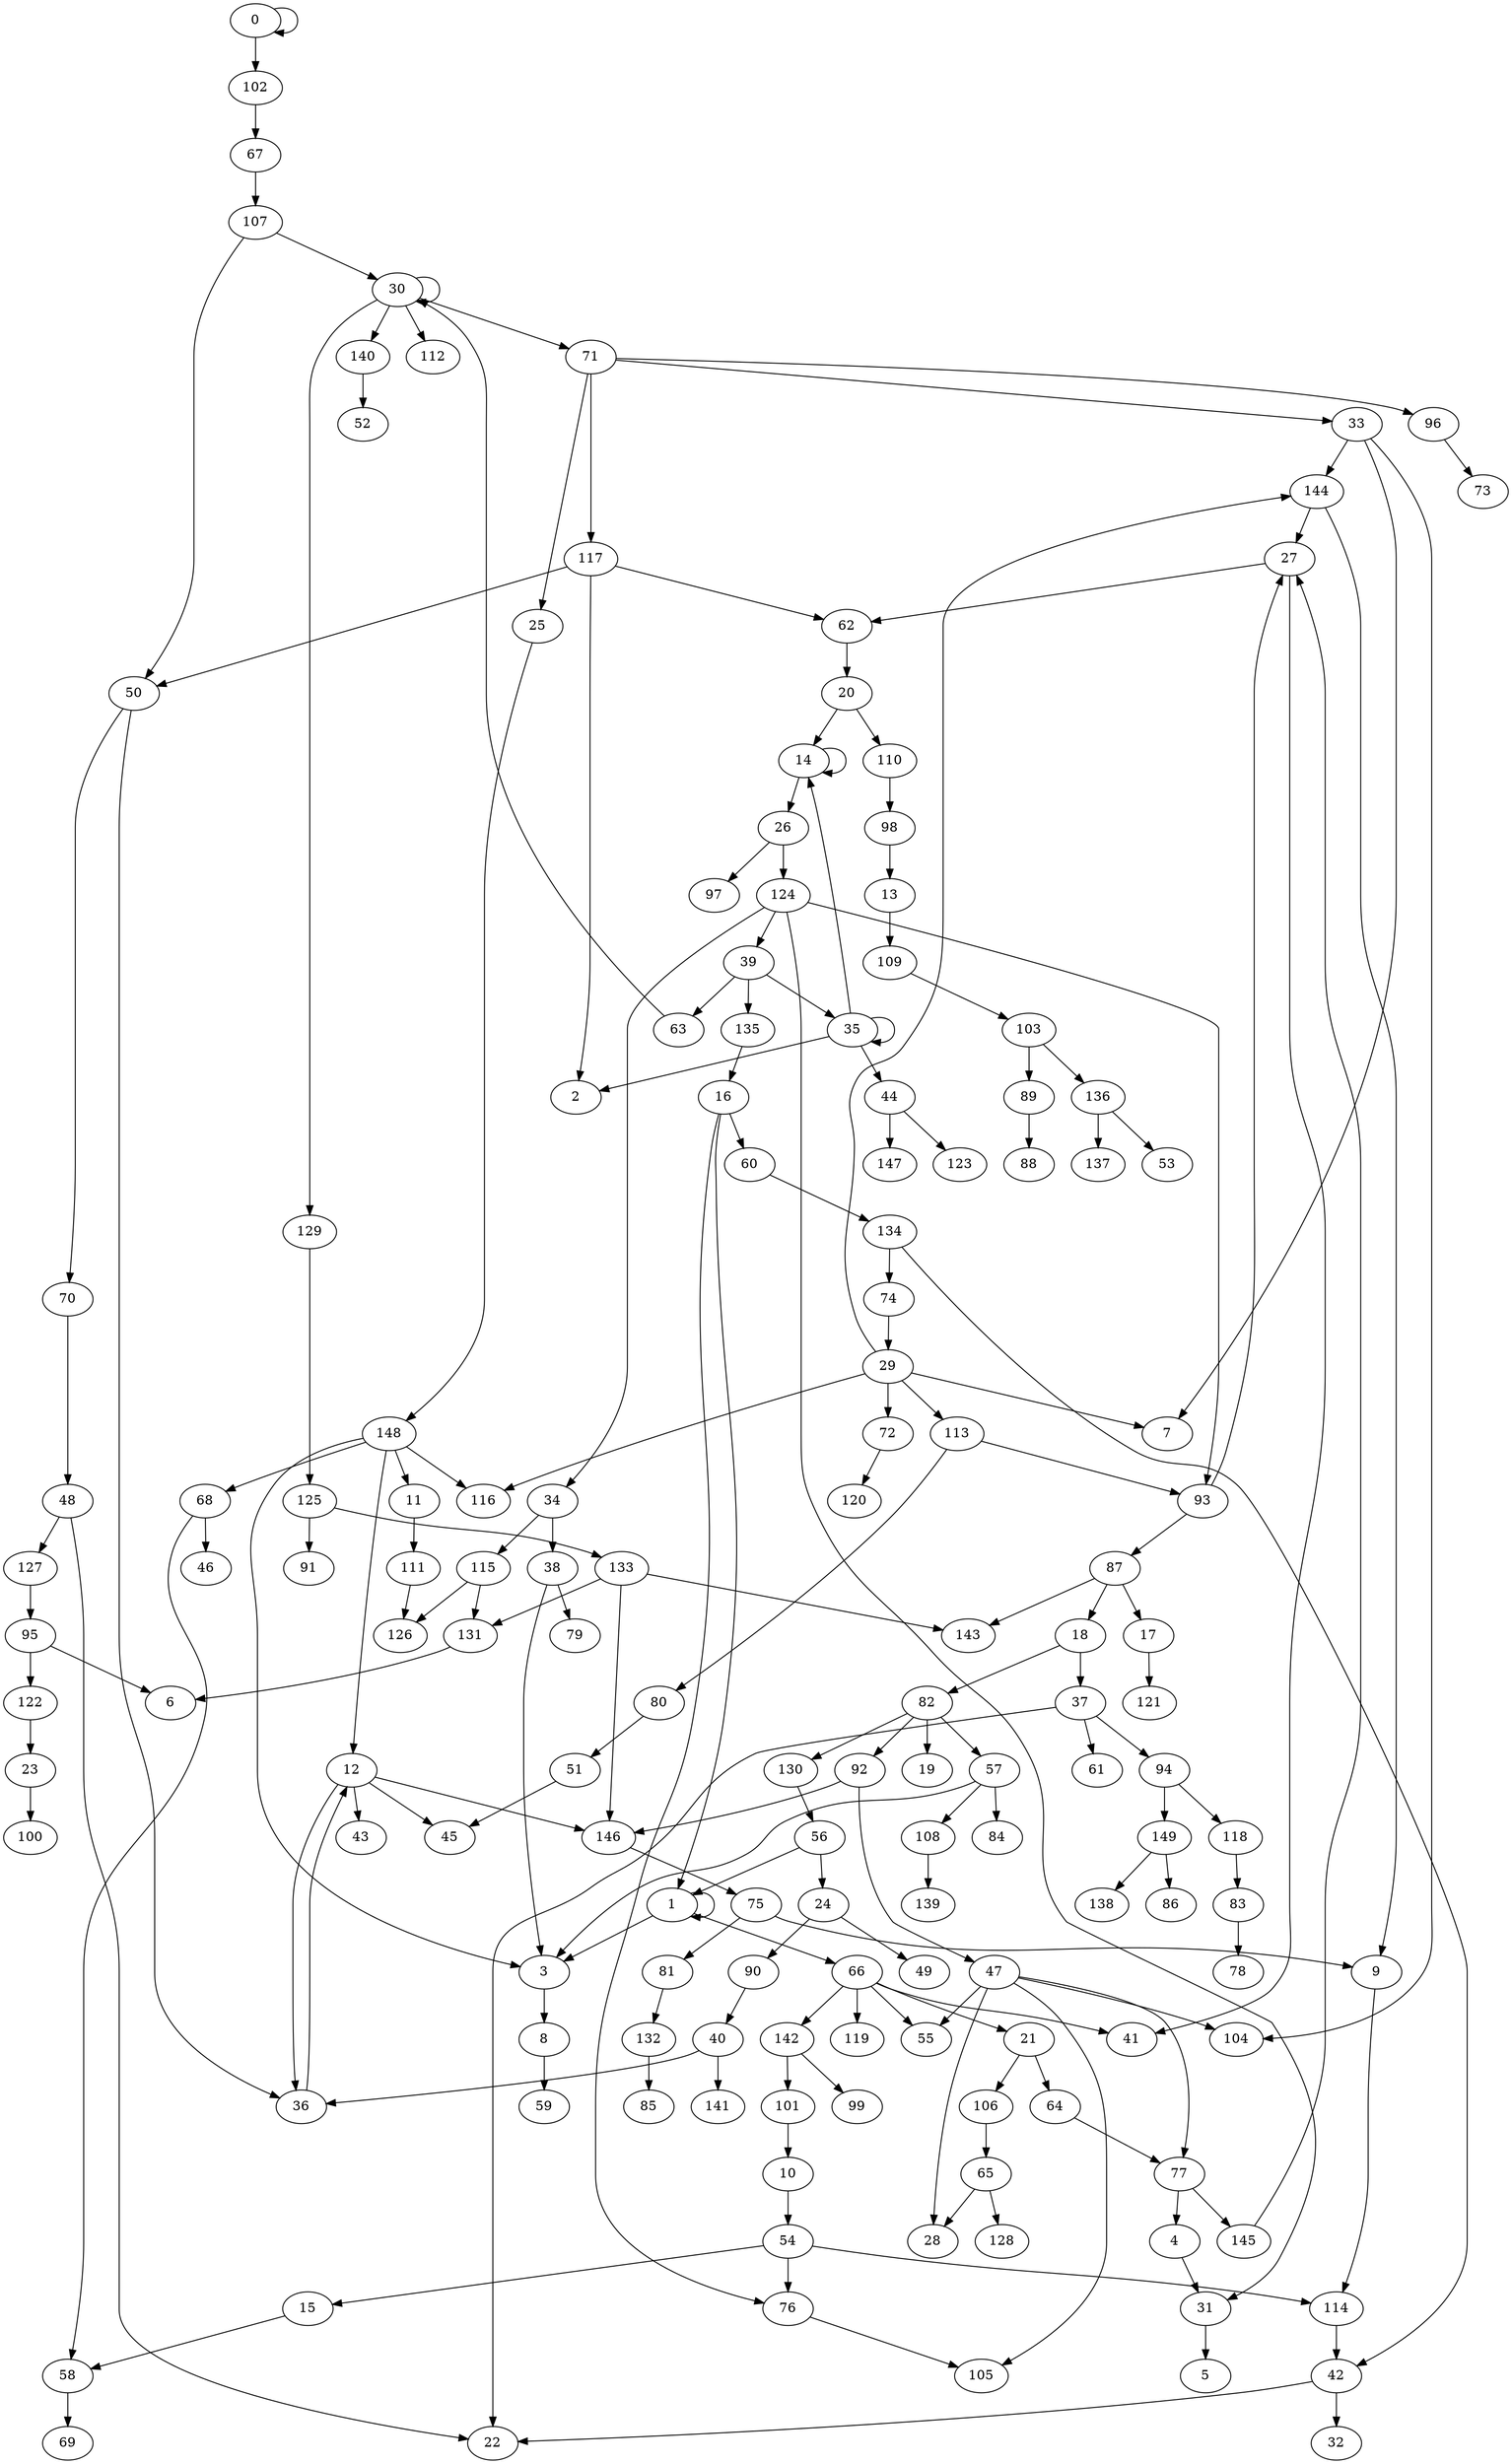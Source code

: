 digraph {
	graph [bb="0,0,1451.3,2628"];
	node [label="\N"];
	0	[height=0.5,
		pos="280,2610",
		width=0.75];
	0 -> 0	[pos="e,299.9,2597.6 299.9,2622.4 312.69,2625.7 325,2621.5 325,2610 325,2601.6 318.5,2597.1 310.04,2596.6"];
	102	[height=0.5,
		pos="280,2538",
		width=0.75];
	0 -> 102	[pos="e,280,2556.1 280,2591.7 280,2584 280,2574.7 280,2566.1"];
	1	[height=0.5,
		pos="789,594",
		width=0.75];
	1 -> 1	[pos="e,808.9,581.57 808.9,606.43 821.69,609.68 834,605.53 834,594 834,585.62 827.5,581.14 819.04,580.56"];
	3	[height=0.5,
		pos="626,522",
		width=0.75];
	1 -> 3	[pos="e,648.05,532.47 766.68,583.41 738.39,571.27 689.47,550.25 657.42,536.49"];
	66	[height=0.5,
		pos="879,522",
		width=0.75];
	1 -> 66	[pos="e,862.15,536.11 805.93,579.83 819.5,569.27 838.76,554.3 854.09,542.37"];
	2	[height=0.5,
		pos="719,1458",
		width=0.75];
	8	[height=0.5,
		pos="625,450",
		width=0.75];
	3 -> 8	[pos="e,625.24,468.1 625.75,503.7 625.64,495.98 625.51,486.71 625.39,478.11"];
	4	[height=0.5,
		pos="1323,234",
		width=0.75];
	31	[height=0.5,
		pos="1331,162",
		width=0.75];
	4 -> 31	[pos="e,1329,180.1 1325,215.7 1325.9,207.98 1326.9,198.71 1327.9,190.11"];
	5	[height=0.5,
		pos="1331,90",
		width=0.75];
	6	[height=0.5,
		pos="237,810",
		width=0.75];
	7	[height=0.5,
		pos="838,1098",
		width=0.75];
	59	[height=0.5,
		pos="625,378",
		width=0.75];
	8 -> 59	[pos="e,625,396.1 625,431.7 625,423.98 625,414.71 625,406.11"];
	9	[height=0.5,
		pos="420,522",
		width=0.75];
	114	[height=0.5,
		pos="530,162",
		width=0.75];
	9 -> 114	[pos="e,512.41,175.7 421.78,503.97 424.4,477.34 429,424.21 429,379 429,379 429,379 429,305 429,253.01 474.51,206.84 504.43,182.09"];
	10	[height=0.5,
		pos="807,306",
		width=0.75];
	54	[height=0.5,
		pos="807,234",
		width=0.75];
	10 -> 54	[pos="e,807,252.1 807,287.7 807,279.98 807,270.71 807,262.11"];
	11	[height=0.5,
		pos="461,1026",
		width=0.75];
	111	[height=0.5,
		pos="461,954",
		width=0.75];
	11 -> 111	[pos="e,461,972.1 461,1007.7 461,999.98 461,990.71 461,982.11"];
	12	[height=0.5,
		pos="202,738",
		width=0.75];
	36	[height=0.5,
		pos="157,378",
		width=0.75];
	12 -> 36	[pos="e,151.34,395.61 188.46,722.15 172.01,696.84 148,643.36 148,595 148,595 148,595 148,521 148,480.78 148,434.15 150.33,405.61"];
	43	[height=0.5,
		pos="221,666",
		width=0.75];
	12 -> 43	[pos="e,216.44,683.79 206.6,720.05 208.75,712.14 211.35,702.54 213.76,693.69"];
	45	[height=0.5,
		pos="293,666",
		width=0.75];
	12 -> 45	[pos="e,275.96,680.11 219.12,723.83 232.84,713.27 252.31,698.3 267.82,686.37"];
	146	[height=0.5,
		pos="365,666",
		width=0.75];
	12 -> 146	[pos="e,343.75,677.23 224.62,727.93 250.12,717.61 292.76,700.11 329,684 330.8,683.2 332.65,682.37 334.5,681.52"];
	13	[height=0.5,
		pos="482,1674",
		width=0.75];
	109	[height=0.5,
		pos="482,1602",
		width=0.75];
	13 -> 109	[pos="e,482,1620.1 482,1655.7 482,1648 482,1638.7 482,1630.1"];
	14	[height=0.5,
		pos="821,1818",
		width=0.75];
	14 -> 14	[pos="e,840.9,1805.6 840.9,1830.4 853.69,1833.7 866,1829.5 866,1818 866,1809.6 859.5,1805.1 851.04,1804.6"];
	26	[height=0.5,
		pos="876,1746",
		width=0.75];
	14 -> 26	[pos="e,864.09,1762.2 832.93,1801.8 840.21,1792.5 849.66,1780.5 857.85,1770.1"];
	15	[height=0.5,
		pos="1213,162",
		width=0.75];
	58	[height=0.5,
		pos="1236,90",
		width=0.75];
	15 -> 58	[pos="e,1230.5,107.79 1218.6,144.05 1221.2,136.06 1224.4,126.33 1227.3,117.4"];
	16	[height=0.5,
		pos="802,1458",
		width=0.75];
	16 -> 1	[pos="e,781.89,611.45 806.86,1440.2 820.81,1390.9 860.8,1242.4 874,1116 891.44,948.94 789.69,921.14 759,756 750.14,708.33 766.4,652.72 \
778.24,620.91"];
	60	[height=0.5,
		pos="677,1386",
		width=0.75];
	16 -> 60	[pos="e,697.03,1398.2 781.92,1445.8 761.32,1434.2 729.1,1416.2 705.79,1403.1"];
	76	[height=0.5,
		pos="807,162",
		width=0.75];
	16 -> 76	[pos="e,786.31,173.76 798.25,1440 792.71,1413.5 783,1360.5 783,1315 783,1315 783,1315 783,1169 783,1128.6 787.4,1117.7 802,1080 808.68,\
1062.7 818.17,1061.9 823,1044 827.18,1028.6 825.56,1023.8 823,1008 809.49,924.76 784.05,909.66 763,828 712.35,631.49 680,581.94 \
680,379 680,379 680,379 680,305 680,246.92 739.77,201.7 777.3,179.03"];
	17	[height=0.5,
		pos="1100,882",
		width=0.75];
	121	[height=0.5,
		pos="1100,810",
		width=0.75];
	17 -> 121	[pos="e,1100,828.1 1100,863.7 1100,855.98 1100,846.71 1100,838.11"];
	18	[height=0.5,
		pos="1028,882",
		width=0.75];
	37	[height=0.5,
		pos="1028,810",
		width=0.75];
	18 -> 37	[pos="e,1028,828.1 1028,863.7 1028,855.98 1028,846.71 1028,838.11"];
	82	[height=0.5,
		pos="939,810",
		width=0.75];
	18 -> 82	[pos="e,955.97,824.35 1011.3,867.83 997.92,857.34 979.04,842.49 963.92,830.6"];
	19	[height=0.5,
		pos="867,738",
		width=0.75];
	20	[height=0.5,
		pos="715,1890",
		width=0.75];
	20 -> 14	[pos="e,802.39,1831.3 733.46,1876.8 750.16,1865.8 774.95,1849.4 793.89,1836.9"];
	110	[height=0.5,
		pos="482,1818",
		width=0.75];
	20 -> 110	[pos="e,506.28,1826.3 690.94,1881.8 649.35,1869.3 563.87,1843.6 516.14,1829.3"];
	21	[height=0.5,
		pos="951,450",
		width=0.75];
	64	[height=0.5,
		pos="1077,378",
		width=0.75];
	21 -> 64	[pos="e,1056.8,390.22 971.24,437.75 992,426.22 1024.5,408.18 1048,395.12"];
	106	[height=0.5,
		pos="969,378",
		width=0.75];
	21 -> 106	[pos="e,964.68,395.79 955.36,432.05 957.39,424.14 959.86,414.54 962.14,405.69"];
	22	[height=0.5,
		pos="429,18",
		width=0.75];
	23	[height=0.5,
		pos="55,738",
		width=0.75];
	100	[height=0.5,
		pos="55,666",
		width=0.75];
	23 -> 100	[pos="e,55,684.1 55,719.7 55,711.98 55,702.71 55,694.11"];
	24	[height=0.5,
		pos="879,594",
		width=0.75];
	49	[height=0.5,
		pos="951,522",
		width=0.75];
	24 -> 49	[pos="e,936.2,537.38 893.57,578.83 903.75,568.94 917.52,555.55 929.03,544.36"];
	90	[height=0.5,
		pos="777,522",
		width=0.75];
	24 -> 90	[pos="e,795.08,535.41 860.76,580.49 844.81,569.54 821.43,553.49 803.43,541.14"];
	25	[height=0.5,
		pos="491,1962",
		width=0.75];
	148	[height=0.5,
		pos="470,1098",
		width=0.75];
	25 -> 148	[pos="e,484.3,1113.8 501.6,1945.2 517.59,1919.7 546,1867.6 546,1819 546,1819 546,1819 546,1241 546,1194.1 513.4,1147.7 490.91,1121.3"];
	97	[height=0.5,
		pos="876,1674",
		width=0.75];
	26 -> 97	[pos="e,876,1692.1 876,1727.7 876,1720 876,1710.7 876,1702.1"];
	124	[height=0.5,
		pos="948,1674",
		width=0.75];
	26 -> 124	[pos="e,933.2,1689.4 890.57,1730.8 900.75,1720.9 914.52,1707.5 926.03,1696.4"];
	27	[height=0.5,
		pos="1210,2034",
		width=0.75];
	41	[height=0.5,
		pos="1095,450",
		width=0.75];
	27 -> 41	[pos="e,1121.8,452.7 1224.3,2018.2 1246.3,1993.9 1286,1942.7 1286,1891 1286,1891 1286,1891 1286,809 1286,740.49 1284.3,557.08 1241,504 \
1214.3,471.25 1165.5,458.73 1131.7,453.95"];
	62	[height=0.5,
		pos="715,1962",
		width=0.75];
	27 -> 62	[pos="e,741.2,1966.7 1183.7,2029.3 1101.1,2017.6 846.21,1981.6 751.19,1968.1"];
	28	[height=0.5,
		pos="1112,234",
		width=0.75];
	29	[height=0.5,
		pos="702,1170",
		width=0.75];
	29 -> 7	[pos="e,817.15,1109.7 722.66,1158.4 745.42,1146.7 782.24,1127.7 808.15,1114.4"];
	72	[height=0.5,
		pos="728,1098",
		width=0.75];
	29 -> 72	[pos="e,721.7,1116 708.16,1152.4 711.16,1144.3 714.84,1134.4 718.21,1125.4"];
	113	[height=0.5,
		pos="656,1098",
		width=0.75];
	29 -> 113	[pos="e,666.4,1114.8 691.56,1153.1 685.8,1144.3 678.52,1133.3 672.04,1123.4"];
	116	[height=0.5,
		pos="533,1026",
		width=0.75];
	29 -> 116	[pos="e,545.94,1042.2 681.93,1157.7 664.79,1147.7 639.82,1132.2 620,1116 594.97,1095.5 569.48,1068.6 552.62,1049.7"];
	144	[height=0.5,
		pos="861,2106",
		width=0.75];
	29 -> 144	[pos="e,854.44,2088.4 707.06,1187.8 718.01,1227 740.78,1327.3 713,1404 705.91,1423.6 690.09,1420.4 683,1440 677.55,1455 680.8,1460.2 683,\
1476 716.35,1716.3 818.16,1994 850.81,2079"];
	30	[height=0.5,
		pos="396,2322",
		width=0.75];
	30 -> 30	[pos="e,415.9,2309.6 415.9,2334.4 428.69,2337.7 441,2333.5 441,2322 441,2313.6 434.5,2309.1 426.04,2308.6"];
	71	[height=0.5,
		pos="677,2250",
		width=0.75];
	30 -> 71	[pos="e,652.12,2257.2 420.94,2314.8 471.24,2302.3 584.96,2273.9 642.41,2259.6"];
	112	[height=0.5,
		pos="432,2250",
		width=0.75];
	30 -> 112	[pos="e,423.7,2267.1 404.35,2304.8 408.71,2296.3 414.15,2285.7 419.04,2276.2"];
	129	[height=0.5,
		pos="237,1314",
		width=0.75];
	30 -> 129	[pos="e,238.78,1332 373.22,2312 331.26,2293.8 246,2248.2 246,2179 246,2179 246,2179 246,1457 246,1416.9 242.38,1370.6 239.74,1342"];
	140	[height=0.5,
		pos="360,2250",
		width=0.75];
	30 -> 140	[pos="e,368.3,2267.1 387.65,2304.8 383.29,2296.3 377.85,2285.7 372.96,2276.2"];
	31 -> 5	[pos="e,1331,108.1 1331,143.7 1331,135.98 1331,126.71 1331,118.11"];
	32	[height=0.5,
		pos="501,18",
		width=0.75];
	33	[height=0.5,
		pos="935,2178",
		width=0.75];
	33 -> 7	[pos="e,862.07,1106.7 948.73,2162.1 969.88,2137.6 1008,2086.3 1008,2035 1008,2035 1008,2035 1008,1529 1008,1433.9 1006,1410.1 1006,1315 \
1006,1315 1006,1315 1006,1241 1006,1171.3 920.68,1128.8 871.65,1110.2"];
	104	[height=0.5,
		pos="1281,450",
		width=0.75];
	33 -> 104	[pos="e,1285.2,468.25 961.39,2174.1 1054.5,2163 1362,2119.9 1362,2035 1362,2035 1362,2035 1362,1025 1362,812.41 1306.8,559.83 1287.6,478.01"];
	33 -> 144	[pos="e,875.95,2121.1 920.02,2162.8 909.49,2152.9 895.22,2139.4 883.34,2128.1"];
	34	[height=0.5,
		pos="605,1026",
		width=0.75];
	38	[height=0.5,
		pos="643,954",
		width=0.75];
	34 -> 38	[pos="e,634.23,971.15 613.81,1008.8 618.42,1000.3 624.16,989.71 629.32,980.2"];
	115	[height=0.5,
		pos="533,954",
		width=0.75];
	34 -> 115	[pos="e,547.8,969.38 590.43,1010.8 580.25,1000.9 566.48,987.55 554.97,976.36"];
	35	[height=0.5,
		pos="825,1530",
		width=0.75];
	35 -> 2	[pos="e,737.61,1471.3 806.54,1516.8 789.84,1505.8 765.05,1489.4 746.11,1476.9"];
	35 -> 14	[pos="e,821.24,1800 824.76,1548.3 824.09,1596.3 822.2,1731.4 821.38,1789.7"];
	35 -> 35	[pos="e,844.9,1517.6 844.9,1542.4 857.69,1545.7 870,1541.5 870,1530 870,1521.6 863.5,1517.1 855.04,1516.6"];
	44	[height=0.5,
		pos="879,1458",
		width=0.75];
	35 -> 44	[pos="e,867.05,1474.5 836.98,1513.5 843.98,1504.4 852.94,1492.8 860.79,1482.6"];
	36 -> 12	[pos="e,198.66,720.06 162.66,395.61 166,422.13 166,475.64 166,521 166,595 166,595 166,595 166,636.92 184.04,682.68 194.99,710.62"];
	37 -> 22	[pos="e,430.68,36.306 1022.8,792.23 1015.6,771.73 1000.4,737.6 975,720 900.38,668.35 857.13,720.42 774,684 678.88,642.33 648.22,625.99 \
590,540 478,374.57 441.25,127.85 431.79,46.273"];
	61	[height=0.5,
		pos="1121,738",
		width=0.75];
	37 -> 61	[pos="e,1103.6,752.11 1045.5,795.83 1059.5,785.27 1079.4,770.3 1095.3,758.37"];
	94	[height=0.5,
		pos="1193,738",
		width=0.75];
	37 -> 94	[pos="e,1171.8,749.32 1049.2,798.68 1054,796.41 1059.2,794.07 1064,792 1104.7,774.53 1116.3,773.47 1157,756 1158.8,755.22 1160.7,754.41 \
1162.5,753.57"];
	38 -> 3	[pos="e,626,540.05 639.64,936.03 634.69,909.48 626,856.44 626,811 626,811 626,811 626,665 626,625 626,578.65 626,550.08"];
	79	[height=0.5,
		pos="681,882",
		width=0.75];
	38 -> 79	[pos="e,672.23,899.15 651.81,936.76 656.42,928.28 662.16,917.71 667.32,908.2"];
	39	[height=0.5,
		pos="895,1602",
		width=0.75];
	39 -> 35	[pos="e,839.49,1545.5 880.5,1586.5 870.73,1576.7 857.69,1563.7 846.7,1552.7"];
	63	[height=0.5,
		pos="753,1530",
		width=0.75];
	39 -> 63	[pos="e,774.4,1541.6 873.74,1590.5 849.79,1578.7 810.68,1559.4 783.48,1546"];
	135	[height=0.5,
		pos="915,1530",
		width=0.75];
	39 -> 135	[pos="e,910.2,1547.8 899.84,1584.1 902.1,1576.1 904.85,1566.5 907.37,1557.7"];
	40	[height=0.5,
		pos="735,450",
		width=0.75];
	40 -> 36	[pos="e,183.6,381.97 710.15,442.49 695.86,438.94 677.52,434.74 661,432 507.17,406.5 467.06,412.5 312,396 271.49,391.69 225.05,386.57 193.64,\
383.09"];
	141	[height=0.5,
		pos="735,378",
		width=0.75];
	40 -> 141	[pos="e,735,396.1 735,431.7 735,423.98 735,414.71 735,406.11"];
	42	[height=0.5,
		pos="496,90",
		width=0.75];
	42 -> 22	[pos="e,442.86,33.485 482.12,74.496 472.86,64.829 460.53,51.94 450.07,41.017"];
	42 -> 32	[pos="e,499.78,36.104 497.24,71.697 497.79,63.983 498.45,54.712 499.06,46.112"];
	123	[height=0.5,
		pos="951,1386",
		width=0.75];
	44 -> 123	[pos="e,936.2,1401.4 893.57,1442.8 903.75,1432.9 917.52,1419.5 929.03,1408.4"];
	147	[height=0.5,
		pos="879,1386",
		width=0.75];
	44 -> 147	[pos="e,879,1404.1 879,1439.7 879,1432 879,1422.7 879,1414.1"];
	46	[height=0.5,
		pos="715,954",
		width=0.75];
	47	[height=0.5,
		pos="1133,522",
		width=0.75];
	47 -> 28	[pos="e,1114.1,252.09 1133,503.92 1132.9,485.99 1132.5,456.99 1131,432 1127.4,371.28 1119.7,300.34 1115.3,262.34"];
	55	[height=0.5,
		pos="1023,450",
		width=0.75];
	47 -> 55	[pos="e,1041.9,463.05 1113.8,508.81 1096.3,497.67 1070.2,481.06 1050.5,468.5"];
	77	[height=0.5,
		pos="1323,306",
		width=0.75];
	47 -> 77	[pos="e,1312.9,323.21 1151.7,508.74 1166.2,498.71 1186.5,483.68 1202,468 1245.2,424.38 1286,364.9 1307.4,331.81"];
	47 -> 104	[pos="e,1259.5,461.19 1154.5,510.82 1179.7,498.9 1221.7,479.06 1250.3,465.52"];
	105	[height=0.5,
		pos="983,90",
		width=0.75];
	47 -> 105	[pos="e,1005.7,100.1 1139.2,504.31 1155.9,456.39 1197.4,315.46 1148,216 1120.4,160.37 1054.8,122.88 1015.2,104.39"];
	48	[height=0.5,
		pos="55,1026",
		width=0.75];
	48 -> 22	[pos="e,402.49,21.918 42.252,1009.7 34.441,999.59 24.852,985.71 19,972 3.1192,934.8 0,923.45 0,883 0,883 0,883 0,161 0,78.61 288.78,35.828 \
392.48,23.121"];
	127	[height=0.5,
		pos="55,954",
		width=0.75];
	48 -> 127	[pos="e,55,972.1 55,1007.7 55,999.98 55,990.71 55,982.11"];
	50	[height=0.5,
		pos="151,1890",
		width=0.75];
	50 -> 36	[pos="e,147.94,395.04 142.9,1872.4 130.95,1846.3 110,1794 110,1747 110,1747 110,1747 110,521 110,478.26 129.43,431.78 143.3,404.04"];
	70	[height=0.5,
		pos="55,1242",
		width=0.75];
	50 -> 70	[pos="e,56.778,1260 133.83,1876 121.81,1866.2 106.16,1851.7 96,1836 73.156,1800.7 64,1789 64,1747 64,1747 64,1747 64,1385 64,1344.9 60.384,\
1298.6 57.736,1270"];
	51	[height=0.5,
		pos="356,738",
		width=0.75];
	51 -> 45	[pos="e,306.34,681.82 342.64,722.15 334.12,712.69 322.91,700.24 313.31,689.56"];
	52	[height=0.5,
		pos="360,2178",
		width=0.75];
	53	[height=0.5,
		pos="491,1386",
		width=0.75];
	54 -> 15	[pos="e,1187.2,167.45 833.01,228.51 903.2,216.41 1096.5,183.08 1177.1,169.2"];
	54 -> 76	[pos="e,807,180.1 807,215.7 807,207.98 807,198.71 807,190.11"];
	54 -> 114	[pos="e,554.81,169.27 781.93,226.66 732.28,214.12 621.37,186.09 564.73,171.78"];
	56	[height=0.5,
		pos="879,666",
		width=0.75];
	56 -> 1	[pos="e,805.85,608.11 862.07,651.83 848.5,641.27 829.24,626.3 813.91,614.37"];
	56 -> 24	[pos="e,879,612.1 879,647.7 879,639.98 879,630.71 879,622.11"];
	57	[height=0.5,
		pos="1049,738",
		width=0.75];
	57 -> 3	[pos="e,640.59,537.41 1027.1,727.09 1021,724.55 1014.3,721.98 1008,720 936.38,697.54 911.33,715.06 843,684 763.79,648 685.45,579.66 648.3,\
544.73"];
	84	[height=0.5,
		pos="1061,666",
		width=0.75];
	57 -> 84	[pos="e,1058,684.28 1051.9,720.05 1053.2,712.35 1054.8,703.03 1056.3,694.36"];
	108	[height=0.5,
		pos="989,666",
		width=0.75];
	57 -> 108	[pos="e,1002,682.16 1036,721.81 1028,712.45 1017.5,700.28 1008.5,689.79"];
	69	[height=0.5,
		pos="1236,18",
		width=0.75];
	58 -> 69	[pos="e,1236,36.104 1236,71.697 1236,63.983 1236,54.712 1236,46.112"];
	134	[height=0.5,
		pos="677,1314",
		width=0.75];
	60 -> 134	[pos="e,677,1332.1 677,1367.7 677,1360 677,1350.7 677,1342.1"];
	62 -> 20	[pos="e,715,1908.1 715,1943.7 715,1936 715,1926.7 715,1918.1"];
	63 -> 30	[pos="e,418.78,2312 736.94,1544.7 701.96,1576.3 622,1657.9 622,1745 622,1819 622,1819 622,1819 622,1950.5 546,1973.5 546,2105 546,2179 \
546,2179 546,2179 546,2243.5 472,2287.4 427.95,2307.9"];
	64 -> 77	[pos="e,1298.6,313.94 1101.5,370.03 1145.6,357.48 1238.5,331.04 1288.8,316.72"];
	65	[height=0.5,
		pos="1029,306",
		width=0.75];
	65 -> 28	[pos="e,1095.9,248.56 1045.4,291.17 1057.6,280.85 1074.6,266.58 1088.3,255.01"];
	128	[height=0.5,
		pos="1029,234",
		width=0.75];
	65 -> 128	[pos="e,1029,252.1 1029,287.7 1029,279.98 1029,270.71 1029,262.11"];
	66 -> 21	[pos="e,936.2,465.38 893.57,506.83 903.75,496.94 917.52,483.55 929.03,472.36"];
	66 -> 41	[pos="e,1074,461.77 900.03,510.23 904.87,507.98 910.05,505.77 915,504 977.13,481.81 996.87,490.19 1059,468 1060.9,467.34 1062.7,466.61 \
1064.6,465.84"];
	66 -> 55	[pos="e,1001.7,461.37 900.25,510.67 924.6,498.83 964.72,479.33 992.43,465.86"];
	119	[height=0.5,
		pos="879,450",
		width=0.75];
	66 -> 119	[pos="e,879,468.1 879,503.7 879,495.98 879,486.71 879,478.11"];
	142	[height=0.5,
		pos="807,450",
		width=0.75];
	66 -> 142	[pos="e,821.8,465.38 864.43,506.83 854.25,496.94 840.48,483.55 828.97,472.36"];
	67	[height=0.5,
		pos="280,2466",
		width=0.75];
	107	[height=0.5,
		pos="280,2394",
		width=0.75];
	67 -> 107	[pos="e,280,2412.1 280,2447.7 280,2440 280,2430.7 280,2422.1"];
	68	[height=0.5,
		pos="715,1026",
		width=0.75];
	68 -> 46	[pos="e,715,972.1 715,1007.7 715,999.98 715,990.71 715,982.11"];
	68 -> 58	[pos="e,1242.3,107.77 735.49,1013.9 740.45,1011.6 745.81,1009.5 751,1008 887.38,969.21 941.17,1035.4 1068,972 1129.5,941.26 1336,653.83 \
1336,595 1336,595 1336,595 1336,521 1336,480.55 1328.6,470.74 1317,432 1299.8,374.85 1268,366.67 1268,307 1268,307 1268,307 1268,\
233 1268,191.81 1255,145.51 1245.6,117.3"];
	70 -> 48	[pos="e,55,1044.2 55,1223.8 55,1186.8 55,1099.2 55,1054.4"];
	71 -> 25	[pos="e,501.23,1978.7 666.73,2233.2 635.87,2185.8 543.74,2044.1 506.69,1987.1"];
	71 -> 33	[pos="e,910.34,2185.7 701.74,2242.3 747.97,2229.7 847.57,2202.7 900.42,2188.4"];
	96	[height=0.5,
		pos="1175,2178",
		width=0.75];
	71 -> 96	[pos="e,1148.6,2182.7 703.42,2245.3 786.57,2233.6 1043,2197.6 1138.6,2184.1"];
	117	[height=0.5,
		pos="677,2034",
		width=0.75];
	71 -> 117	[pos="e,677,2052.2 677,2231.8 677,2194.8 677,2107.2 677,2062.4"];
	120	[height=0.5,
		pos="787,1026",
		width=0.75];
	72 -> 120	[pos="e,774.22,1042.2 740.8,1081.8 748.61,1072.5 758.75,1060.5 767.53,1050.1"];
	73	[height=0.5,
		pos="1417,2106",
		width=0.75];
	74	[height=0.5,
		pos="677,1242",
		width=0.75];
	74 -> 29	[pos="e,695.94,1188 682.92,1224.4 685.78,1216.4 689.27,1206.6 692.48,1197.6"];
	75	[height=0.5,
		pos="365,594",
		width=0.75];
	75 -> 9	[pos="e,408.09,538.16 376.93,577.81 384.21,568.55 393.66,556.52 401.85,546.09"];
	81	[height=0.5,
		pos="348,522",
		width=0.75];
	75 -> 81	[pos="e,352.2,540.28 360.88,576.05 358.99,568.26 356.7,558.82 354.58,550.08"];
	76 -> 105	[pos="e,960.44,99.973 829.65,151.99 860.54,139.71 916.04,117.63 951.12,103.68"];
	77 -> 4	[pos="e,1323,252.1 1323,287.7 1323,279.98 1323,270.71 1323,262.11"];
	145	[height=0.5,
		pos="1395,234",
		width=0.75];
	77 -> 145	[pos="e,1380.2,249.38 1337.6,290.83 1347.7,280.94 1361.5,267.55 1373,256.36"];
	78	[height=0.5,
		pos="1205,522",
		width=0.75];
	80	[height=0.5,
		pos="495,810",
		width=0.75];
	80 -> 51	[pos="e,376.95,749.55 474.19,798.52 450.85,786.77 412.79,767.6 386.19,754.2"];
	132	[height=0.5,
		pos="348,450",
		width=0.75];
	81 -> 132	[pos="e,348,468.1 348,503.7 348,495.98 348,486.71 348,478.11"];
	82 -> 19	[pos="e,881.8,753.38 924.43,794.83 914.25,784.94 900.48,771.55 888.97,760.36"];
	82 -> 57	[pos="e,1030.1,751.05 958.16,796.81 975.67,785.67 1001.8,769.06 1021.5,756.5"];
	92	[height=0.5,
		pos="795,738",
		width=0.75];
	82 -> 92	[pos="e,816.33,749.37 917.75,798.67 893.4,786.83 853.28,767.33 825.57,753.86"];
	130	[height=0.5,
		pos="939,738",
		width=0.75];
	82 -> 130	[pos="e,939,756.1 939,791.7 939,783.98 939,774.71 939,766.11"];
	83	[height=0.5,
		pos="1205,594",
		width=0.75];
	83 -> 78	[pos="e,1205,540.1 1205,575.7 1205,567.98 1205,558.71 1205,550.11"];
	85	[height=0.5,
		pos="348,378",
		width=0.75];
	86	[height=0.5,
		pos="1133,594",
		width=0.75];
	87	[height=0.5,
		pos="1032,954",
		width=0.75];
	87 -> 17	[pos="e,1085.9,897.49 1046.1,938.5 1055.6,928.73 1068.2,915.69 1078.9,904.7"];
	87 -> 18	[pos="e,1029,900.1 1031,935.7 1030.6,927.98 1030,918.71 1029.5,910.11"];
	143	[height=0.5,
		pos="347,882",
		width=0.75];
	87 -> 143	[pos="e,373.54,886.12 1005.3,950.49 927.05,943.1 691.91,920.7 497,900 458.3,895.89 414.03,890.83 383.67,887.3"];
	88	[height=0.5,
		pos="347,1386",
		width=0.75];
	89	[height=0.5,
		pos="374,1458",
		width=0.75];
	89 -> 88	[pos="e,353.54,1404 367.6,1440.4 364.49,1432.3 360.67,1422.4 357.17,1413.4"];
	90 -> 40	[pos="e,744.78,467.31 767.47,505.12 762.33,496.56 755.88,485.8 750.08,476.13"];
	91	[height=0.5,
		pos="165,954",
		width=0.75];
	92 -> 47	[pos="e,1106.1,523.57 816.26,726.8 821.09,724.53 826.21,722.16 831,720 868.04,703.33 887.25,713.66 915,684 949.76,646.84 916.1,611.03 \
953,576 992.04,538.94 1055.7,527.64 1095.9,524.29"];
	92 -> 146	[pos="e,390.96,671.23 769.07,732.78 695.51,720.8 485.4,686.6 400.87,672.84"];
	93	[height=0.5,
		pos="1035,1026",
		width=0.75];
	93 -> 27	[pos="e,1210,2016 1059.3,1034.1 1107.4,1049.8 1210,1092.3 1210,1169 1210,1891 1210,1891 1210,1891 1210,1931 1210,1977.3 1210,2005.9"];
	93 -> 87	[pos="e,1032.7,972.1 1034.3,1007.7 1033.9,999.98 1033.5,990.71 1033.2,982.11"];
	118	[height=0.5,
		pos="1205,666",
		width=0.75];
	94 -> 118	[pos="e,1202,684.28 1195.9,720.05 1197.2,712.35 1198.8,703.03 1200.3,694.36"];
	149	[height=0.5,
		pos="1133,666",
		width=0.75];
	94 -> 149	[pos="e,1146,682.16 1180,721.81 1172,712.45 1161.5,700.28 1152.5,689.79"];
	95	[height=0.5,
		pos="55,882",
		width=0.75];
	95 -> 6	[pos="e,214.14,819.79 78.05,872.13 110.05,859.83 168.1,837.5 204.49,823.51"];
	122	[height=0.5,
		pos="55,810",
		width=0.75];
	95 -> 122	[pos="e,55,828.1 55,863.7 55,855.98 55,846.71 55,838.11"];
	96 -> 73	[pos="e,1395.1,2116.7 1200.4,2171.5 1238.8,2162.8 1313.9,2144.9 1376,2124 1379.1,2122.9 1382.4,2121.8 1385.6,2120.5"];
	98	[height=0.5,
		pos="482,1746",
		width=0.75];
	98 -> 13	[pos="e,482,1692.1 482,1727.7 482,1720 482,1710.7 482,1702.1"];
	99	[height=0.5,
		pos="879,378",
		width=0.75];
	101	[height=0.5,
		pos="807,378",
		width=0.75];
	101 -> 10	[pos="e,807,324.1 807,359.7 807,351.98 807,342.71 807,334.11"];
	102 -> 67	[pos="e,280,2484.1 280,2519.7 280,2512 280,2502.7 280,2494.1"];
	103	[height=0.5,
		pos="482,1530",
		width=0.75];
	103 -> 89	[pos="e,392.6,1471.1 463.19,1516.8 446,1505.7 420.38,1489.1 401.01,1476.5"];
	136	[height=0.5,
		pos="482,1458",
		width=0.75];
	103 -> 136	[pos="e,482,1476.1 482,1511.7 482,1504 482,1494.7 482,1486.1"];
	106 -> 65	[pos="e,1016,322.16 982.02,361.81 990.04,352.45 1000.5,340.28 1009.5,329.79"];
	107 -> 30	[pos="e,376.52,2334.8 299.42,2381.3 318.15,2370 346.72,2352.7 367.93,2339.9"];
	107 -> 50	[pos="e,160.45,1907 265.33,2378.8 242.23,2354.7 200,2303.6 200,2251 200,2251 200,2251 200,2033 200,1990.1 179.74,1943.6 165.28,1916"];
	139	[height=0.5,
		pos="989,594",
		width=0.75];
	108 -> 139	[pos="e,989,612.1 989,647.7 989,639.98 989,630.71 989,622.11"];
	109 -> 103	[pos="e,482,1548.1 482,1583.7 482,1576 482,1566.7 482,1558.1"];
	110 -> 98	[pos="e,482,1764.1 482,1799.7 482,1792 482,1782.7 482,1774.1"];
	126	[height=0.5,
		pos="533,882",
		width=0.75];
	111 -> 126	[pos="e,518.2,897.38 475.57,938.83 485.75,928.94 499.52,915.55 511.03,904.36"];
	113 -> 80	[pos="e,516.24,821.54 656.02,1079.7 655.39,1061.1 652.45,1031 641,1008 631.19,988.3 618.46,990.79 607,972 580.51,928.56 599.54,904.7 569,\
864 557.45,848.61 540.15,835.88 525.19,826.75"];
	113 -> 93	[pos="e,1008.2,1028.5 676.53,1086.1 681.49,1083.8 686.85,1081.6 692,1080 800.11,1046.9 934.02,1033.8 997.82,1029.2"];
	114 -> 42	[pos="e,504.08,107.63 522.11,144.76 518.1,136.49 513.11,126.23 508.58,116.9"];
	115 -> 126	[pos="e,533,900.1 533,935.7 533,927.98 533,918.71 533,910.11"];
	131	[height=0.5,
		pos="275,882",
		width=0.75];
	115 -> 131	[pos="e,295.58,893.8 512.42,942.2 507.47,939.91 502.12,937.68 497,936 416.97,909.82 391.03,926.18 311,900 309.08,899.37 307.13,898.66 \
305.18,897.91"];
	117 -> 2	[pos="e,711.17,1475.5 673.64,2016 668.69,1989.5 660,1936.4 660,1891 660,1891 660,1891 660,1673 660,1602.8 689.84,1524.2 707.08,1484.7"];
	117 -> 50	[pos="e,178.3,1891.2 660.12,2019.9 633.47,2000 579.28,1962.4 527,1944 408.33,1902.3 257.7,1893.3 188.66,1891.5"];
	117 -> 62	[pos="e,706.23,1979.1 685.81,2016.8 690.42,2008.3 696.16,1997.7 701.32,1988.2"];
	118 -> 83	[pos="e,1205,612.1 1205,647.7 1205,639.98 1205,630.71 1205,622.11"];
	122 -> 23	[pos="e,55,756.1 55,791.7 55,783.98 55,774.71 55,766.11"];
	124 -> 31	[pos="e,1356,169.6 974.13,1669 1033.2,1658.5 1172,1623.8 1172,1531 1172,1531 1172,1531 1172,1457 1172,1356.1 1248,1343.9 1248,1243 1248,\
1243 1248,1243 1248,881 1248,669.85 1450,662.15 1450,451 1450,451 1450,451 1450,305 1450,264.55 1455.4,248.28 1431,216 1414.9,194.65 \
1387.6,181.02 1365.6,172.94"];
	124 -> 34	[pos="e,602.76,1044.4 926.9,1662.5 873.03,1635.5 733.52,1564.7 717,1548 578.45,1408 592.88,1140.5 601.67,1054.4"];
	124 -> 39	[pos="e,906.73,1618.5 936.24,1657.5 929.38,1648.4 920.58,1636.8 912.88,1626.6"];
	124 -> 93	[pos="e,1036.8,1044 955.69,1656.6 978.47,1606.7 1044,1451.1 1044,1315 1044,1315 1044,1315 1044,1169 1044,1128.9 1040.4,1082.6 1037.7,1054"];
	125	[height=0.5,
		pos="237,1026",
		width=0.75];
	125 -> 91	[pos="e,179.8,969.38 222.43,1010.8 212.25,1000.9 198.48,987.55 186.97,976.36"];
	133	[height=0.5,
		pos="275,954",
		width=0.75];
	125 -> 133	[pos="e,266.23,971.15 245.81,1008.8 250.42,1000.3 256.16,989.71 261.32,980.2"];
	127 -> 95	[pos="e,55,900.1 55,935.7 55,927.98 55,918.71 55,910.11"];
	129 -> 125	[pos="e,237,1044.3 237,1296 237,1248.3 237,1113.2 237,1054.6"];
	130 -> 56	[pos="e,891.99,682.16 925.98,721.81 917.96,712.45 907.53,700.28 898.53,689.79"];
	131 -> 6	[pos="e,245.77,827.15 266.19,864.76 261.58,856.28 255.84,845.71 250.68,836.2"];
	132 -> 85	[pos="e,348,396.1 348,431.7 348,423.98 348,414.71 348,406.11"];
	133 -> 131	[pos="e,275,900.1 275,935.7 275,927.98 275,918.71 275,910.11"];
	133 -> 143	[pos="e,332.2,897.38 289.57,938.83 299.75,928.94 313.52,915.55 325.03,904.36"];
	133 -> 146	[pos="e,350.75,681.39 261.25,938.07 253.04,928.1 243.38,914.25 239,900 234.3,884.71 233.09,878.87 239,864 247.13,843.55 260.87,846.36 \
273,828 301.85,784.32 292.32,764.43 320,720 326.81,709.07 335.77,698.04 343.89,688.89"];
	134 -> 42	[pos="e,491.85,107.93 656.78,1302.1 610.51,1276 496.15,1205.7 434,1116 414.8,1088.3 415.63,1077.3 410,1044 401.98,996.67 404.4,983.78 \
409,936 410.56,919.78 413.38,916.09 416,900 448.33,701.34 475,652.27 475,451 475,451 475,451 475,233 475,192.56 483.44,146.33 489.62,\
117.9"];
	134 -> 74	[pos="e,677,1260.1 677,1295.7 677,1288 677,1278.7 677,1270.1"];
	135 -> 16	[pos="e,821.26,1470.9 895.83,1517.1 877.73,1505.9 850.38,1489 829.87,1476.3"];
	136 -> 53	[pos="e,488.78,1404.3 484.18,1440.1 485.17,1432.3 486.37,1423 487.48,1414.4"];
	137	[height=0.5,
		pos="419,1386",
		width=0.75];
	136 -> 137	[pos="e,432.34,1401.8 468.64,1442.2 460.12,1432.7 448.91,1420.2 439.31,1409.6"];
	138	[height=0.5,
		pos="1061,594",
		width=0.75];
	140 -> 52	[pos="e,360,2196.1 360,2231.7 360,2224 360,2214.7 360,2206.1"];
	142 -> 99	[pos="e,864.2,393.38 821.57,434.83 831.75,424.94 845.52,411.55 857.03,400.36"];
	142 -> 101	[pos="e,807,396.1 807,431.7 807,423.98 807,414.71 807,406.11"];
	144 -> 9	[pos="e,420.33,540.27 834.04,2103.6 790.54,2100.3 703.47,2089.1 641,2052 585.42,2019 478.05,1892.2 446,1836 326.31,1626.3 292,1556.5 292,\
1315 292,1315 292,1315 292,1097 292,1000.6 357.71,993.07 383,900 417.56,772.77 420.68,613.63 420.41,550.57"];
	144 -> 27	[pos="e,1184.3,2040.2 886.66,2099.9 948.05,2087.5 1103.5,2056.4 1174.1,2042.2"];
	145 -> 27	[pos="e,1229.3,2021.2 1398.4,251.97 1403.3,278.52 1412,331.56 1412,377 1412,595 1412,595 1412,595 1412,790.07 1324,829.93 1324,1025 1324,\
1891 1324,1891 1324,1891 1324,1945.8 1271.6,1991.6 1237.9,2015.4"];
	146 -> 75	[pos="e,365,612.1 365,647.7 365,639.98 365,630.71 365,622.11"];
	148 -> 3	[pos="e,611.7,537.77 453.79,1083.6 443.37,1073.8 430.74,1059.6 425,1044 408.45,998.94 406.84,980.43 425,936 431.36,920.44 523.04,842.81 \
531,828 550.15,792.37 550,779.45 550,739 550,739 550,739 550,665 550,618.12 582.6,571.74 605.09,545.31"];
	148 -> 11	[pos="e,463.22,1044.3 467.82,1080.1 466.83,1072.3 465.63,1063 464.52,1054.4"];
	148 -> 12	[pos="e,199.53,756.11 445.17,1090.7 397.61,1077.3 293.54,1041.4 239,972 191.2,911.22 193.78,813.36 198.43,766.18"];
	148 -> 68	[pos="e,690.71,1033.9 494.39,1090 538.32,1077.5 630.85,1051 680.98,1036.7"];
	148 -> 116	[pos="e,519.66,1041.8 483.36,1082.2 491.88,1072.7 503.09,1060.2 512.69,1049.6"];
	149 -> 86	[pos="e,1133,612.1 1133,647.7 1133,639.98 1133,630.71 1133,622.11"];
	149 -> 138	[pos="e,1075.8,609.38 1118.4,650.83 1108.3,640.94 1094.5,627.55 1083,616.36"];
}
